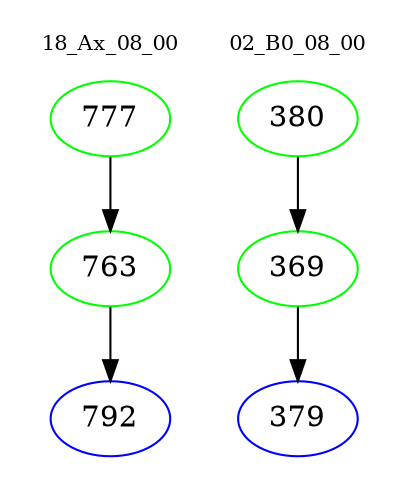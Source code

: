 digraph{
subgraph cluster_0 {
color = white
label = "18_Ax_08_00";
fontsize=10;
T0_777 [label="777", color="green"]
T0_777 -> T0_763 [color="black"]
T0_763 [label="763", color="green"]
T0_763 -> T0_792 [color="black"]
T0_792 [label="792", color="blue"]
}
subgraph cluster_1 {
color = white
label = "02_B0_08_00";
fontsize=10;
T1_380 [label="380", color="green"]
T1_380 -> T1_369 [color="black"]
T1_369 [label="369", color="green"]
T1_369 -> T1_379 [color="black"]
T1_379 [label="379", color="blue"]
}
}

